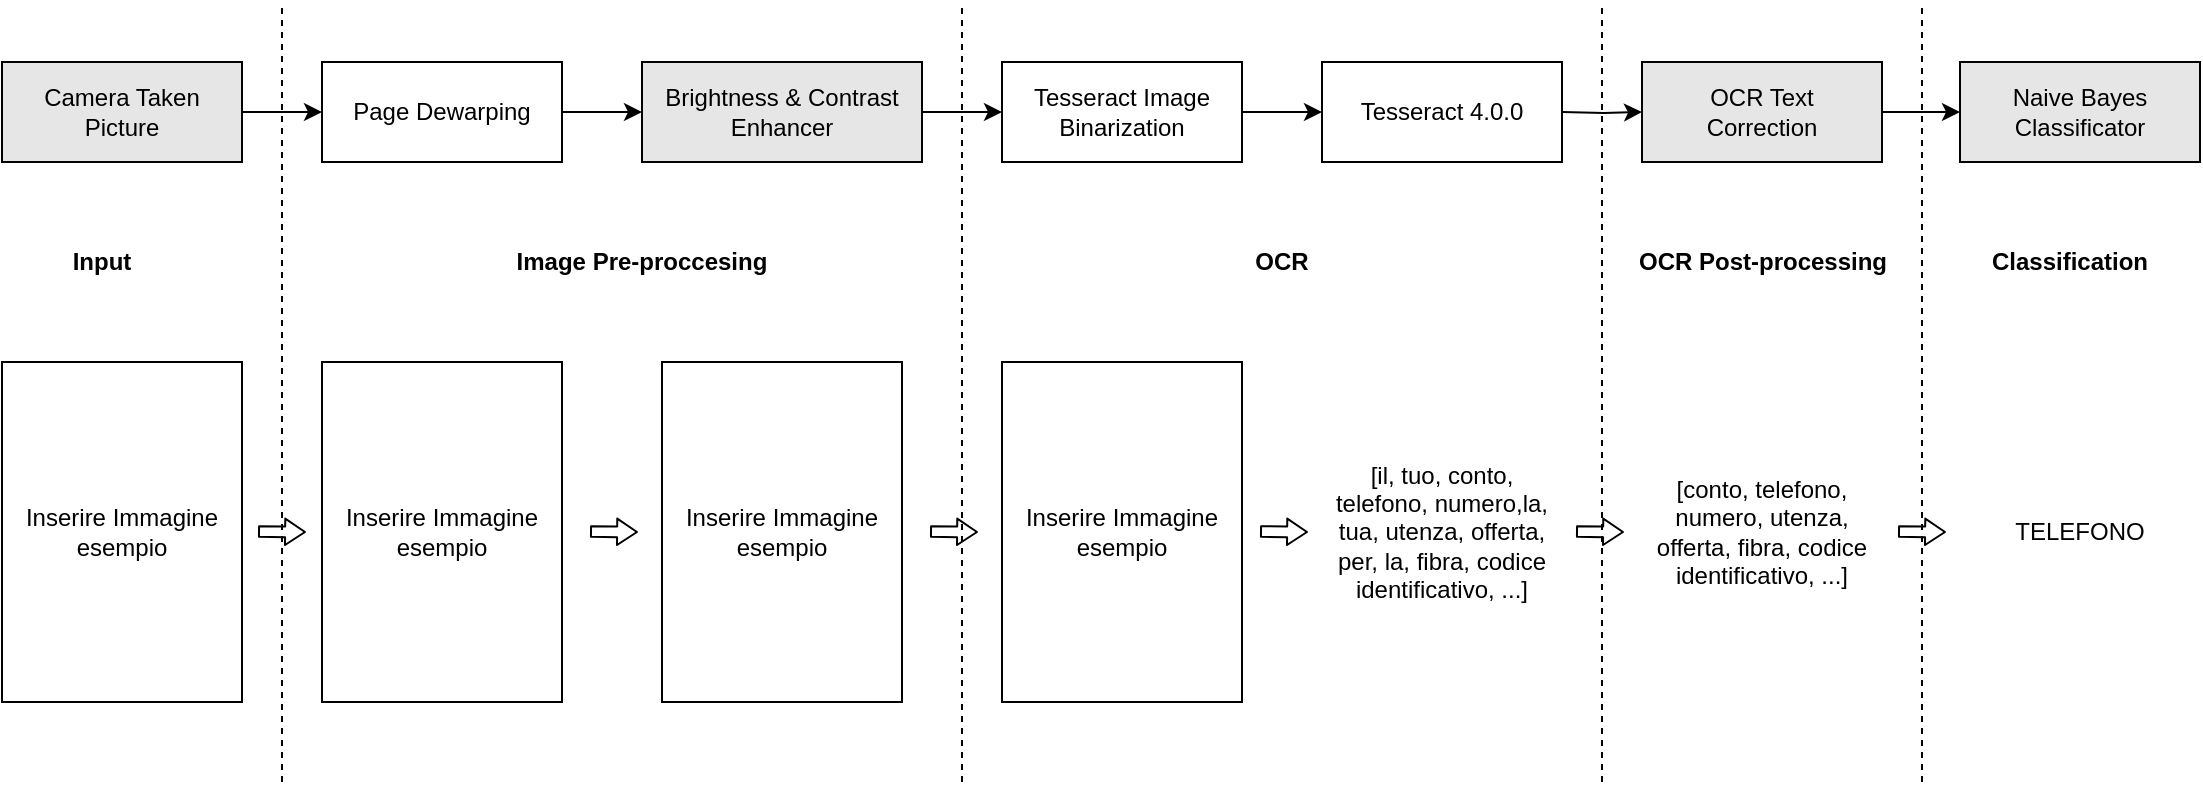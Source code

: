 <mxfile version="12.9.13" type="device"><diagram id="eWKJU15HaNOAQFNGbZjI" name="Page-1"><mxGraphModel dx="1815" dy="1455" grid="1" gridSize="10" guides="1" tooltips="1" connect="1" arrows="1" fold="1" page="1" pageScale="1" pageWidth="827" pageHeight="1169" math="0" shadow="0"><root><mxCell id="0"/><mxCell id="1" parent="0"/><mxCell id="wy-NeGLqqCzekSGAyTVd-4" style="edgeStyle=orthogonalEdgeStyle;rounded=0;orthogonalLoop=1;jettySize=auto;html=1;exitX=1;exitY=0.5;exitDx=0;exitDy=0;entryX=0;entryY=0.5;entryDx=0;entryDy=0;" edge="1" parent="1" source="wy-NeGLqqCzekSGAyTVd-1" target="wy-NeGLqqCzekSGAyTVd-3"><mxGeometry relative="1" as="geometry"/></mxCell><mxCell id="wy-NeGLqqCzekSGAyTVd-1" value="Camera Taken Picture" style="rounded=0;whiteSpace=wrap;html=1;strokeWidth=1;fillColor=#E6E6E6;" vertex="1" parent="1"><mxGeometry x="40" y="280" width="120" height="50" as="geometry"/></mxCell><mxCell id="wy-NeGLqqCzekSGAyTVd-6" style="edgeStyle=orthogonalEdgeStyle;rounded=0;orthogonalLoop=1;jettySize=auto;html=1;exitX=1;exitY=0.5;exitDx=0;exitDy=0;entryX=0;entryY=0.5;entryDx=0;entryDy=0;" edge="1" parent="1" source="wy-NeGLqqCzekSGAyTVd-3" target="wy-NeGLqqCzekSGAyTVd-5"><mxGeometry relative="1" as="geometry"/></mxCell><mxCell id="wy-NeGLqqCzekSGAyTVd-3" value="Page Dewarping" style="rounded=0;whiteSpace=wrap;html=1;" vertex="1" parent="1"><mxGeometry x="200" y="280" width="120" height="50" as="geometry"/></mxCell><mxCell id="wy-NeGLqqCzekSGAyTVd-35" style="edgeStyle=orthogonalEdgeStyle;rounded=0;orthogonalLoop=1;jettySize=auto;html=1;exitX=1;exitY=0.5;exitDx=0;exitDy=0;entryX=0;entryY=0.5;entryDx=0;entryDy=0;" edge="1" parent="1" source="wy-NeGLqqCzekSGAyTVd-5" target="wy-NeGLqqCzekSGAyTVd-34"><mxGeometry relative="1" as="geometry"/></mxCell><mxCell id="wy-NeGLqqCzekSGAyTVd-5" value="Brightness &amp;amp; Contrast Enhancer" style="rounded=0;whiteSpace=wrap;html=1;strokeColor=#000000;strokeWidth=1;fillColor=#E6E6E6;" vertex="1" parent="1"><mxGeometry x="360" y="280" width="140" height="50" as="geometry"/></mxCell><mxCell id="wy-NeGLqqCzekSGAyTVd-15" style="edgeStyle=orthogonalEdgeStyle;rounded=0;orthogonalLoop=1;jettySize=auto;html=1;exitX=1;exitY=0.5;exitDx=0;exitDy=0;entryX=0;entryY=0.5;entryDx=0;entryDy=0;" edge="1" parent="1" target="wy-NeGLqqCzekSGAyTVd-14"><mxGeometry relative="1" as="geometry"><mxPoint x="820" y="305" as="sourcePoint"/></mxGeometry></mxCell><mxCell id="wy-NeGLqqCzekSGAyTVd-7" value="Tesseract 4.0.0" style="rounded=0;whiteSpace=wrap;html=1;" vertex="1" parent="1"><mxGeometry x="700" y="280" width="120" height="50" as="geometry"/></mxCell><mxCell id="wy-NeGLqqCzekSGAyTVd-9" value="" style="endArrow=none;dashed=1;html=1;" edge="1" parent="1"><mxGeometry width="50" height="50" relative="1" as="geometry"><mxPoint x="520" y="640" as="sourcePoint"/><mxPoint x="520" y="250" as="targetPoint"/></mxGeometry></mxCell><mxCell id="wy-NeGLqqCzekSGAyTVd-10" value="&lt;b&gt;Image Pre-proccesing&lt;/b&gt;" style="text;html=1;strokeColor=none;fillColor=none;align=center;verticalAlign=middle;whiteSpace=wrap;rounded=0;" vertex="1" parent="1"><mxGeometry x="250" y="370" width="220" height="20" as="geometry"/></mxCell><mxCell id="wy-NeGLqqCzekSGAyTVd-11" value="" style="endArrow=none;dashed=1;html=1;" edge="1" parent="1"><mxGeometry width="50" height="50" relative="1" as="geometry"><mxPoint x="180" y="640" as="sourcePoint"/><mxPoint x="180" y="250" as="targetPoint"/></mxGeometry></mxCell><mxCell id="wy-NeGLqqCzekSGAyTVd-12" value="&lt;b&gt;Input&lt;/b&gt;" style="text;html=1;strokeColor=none;fillColor=none;align=center;verticalAlign=middle;whiteSpace=wrap;rounded=0;" vertex="1" parent="1"><mxGeometry x="70" y="370" width="40" height="20" as="geometry"/></mxCell><mxCell id="wy-NeGLqqCzekSGAyTVd-13" value="&lt;b&gt;OCR&lt;/b&gt;" style="text;html=1;strokeColor=none;fillColor=none;align=center;verticalAlign=middle;whiteSpace=wrap;rounded=0;" vertex="1" parent="1"><mxGeometry x="660" y="370" width="40" height="20" as="geometry"/></mxCell><mxCell id="wy-NeGLqqCzekSGAyTVd-18" style="edgeStyle=orthogonalEdgeStyle;rounded=0;orthogonalLoop=1;jettySize=auto;html=1;exitX=1;exitY=0.5;exitDx=0;exitDy=0;entryX=0;entryY=0.5;entryDx=0;entryDy=0;" edge="1" parent="1" source="wy-NeGLqqCzekSGAyTVd-14" target="wy-NeGLqqCzekSGAyTVd-17"><mxGeometry relative="1" as="geometry"/></mxCell><mxCell id="wy-NeGLqqCzekSGAyTVd-14" value="OCR Text&lt;br&gt;Correction" style="rounded=0;whiteSpace=wrap;html=1;strokeWidth=1;fillColor=#E6E6E6;" vertex="1" parent="1"><mxGeometry x="860" y="280" width="120" height="50" as="geometry"/></mxCell><mxCell id="wy-NeGLqqCzekSGAyTVd-16" value="" style="endArrow=none;dashed=1;html=1;" edge="1" parent="1"><mxGeometry width="50" height="50" relative="1" as="geometry"><mxPoint x="840" y="640" as="sourcePoint"/><mxPoint x="840" y="250" as="targetPoint"/></mxGeometry></mxCell><mxCell id="wy-NeGLqqCzekSGAyTVd-17" value="Naive Bayes Classificator" style="rounded=0;whiteSpace=wrap;html=1;strokeWidth=1;fillColor=#E6E6E6;" vertex="1" parent="1"><mxGeometry x="1019" y="280" width="120" height="50" as="geometry"/></mxCell><mxCell id="wy-NeGLqqCzekSGAyTVd-22" value="" style="endArrow=none;dashed=1;html=1;" edge="1" parent="1"><mxGeometry width="50" height="50" relative="1" as="geometry"><mxPoint x="1000" y="640" as="sourcePoint"/><mxPoint x="1000" y="250" as="targetPoint"/></mxGeometry></mxCell><mxCell id="wy-NeGLqqCzekSGAyTVd-23" value="&lt;b&gt;Classification&lt;/b&gt;" style="text;html=1;strokeColor=none;fillColor=none;align=center;verticalAlign=middle;whiteSpace=wrap;rounded=0;" vertex="1" parent="1"><mxGeometry x="1019" y="370" width="110" height="20" as="geometry"/></mxCell><mxCell id="wy-NeGLqqCzekSGAyTVd-24" value="&lt;b&gt;OCR Post-processing&lt;/b&gt;" style="text;html=1;strokeColor=none;fillColor=none;align=center;verticalAlign=middle;whiteSpace=wrap;rounded=0;" vertex="1" parent="1"><mxGeometry x="852.5" y="370" width="135" height="20" as="geometry"/></mxCell><mxCell id="wy-NeGLqqCzekSGAyTVd-26" value="Inserire Immagine esempio" style="text;html=1;strokeColor=#000000;fillColor=none;align=center;verticalAlign=middle;whiteSpace=wrap;rounded=0;" vertex="1" parent="1"><mxGeometry x="40" y="430" width="120" height="170" as="geometry"/></mxCell><mxCell id="wy-NeGLqqCzekSGAyTVd-29" value="Inserire Immagine esempio" style="text;html=1;strokeColor=#000000;fillColor=none;align=center;verticalAlign=middle;whiteSpace=wrap;rounded=0;" vertex="1" parent="1"><mxGeometry x="200" y="430" width="120" height="170" as="geometry"/></mxCell><mxCell id="wy-NeGLqqCzekSGAyTVd-33" value="" style="shape=flexArrow;endArrow=classic;html=1;width=5.333;endSize=2.977;endWidth=6.889;" edge="1" parent="1"><mxGeometry width="50" height="50" relative="1" as="geometry"><mxPoint x="168" y="514.76" as="sourcePoint"/><mxPoint x="192" y="515.01" as="targetPoint"/></mxGeometry></mxCell><mxCell id="wy-NeGLqqCzekSGAyTVd-36" style="edgeStyle=orthogonalEdgeStyle;rounded=0;orthogonalLoop=1;jettySize=auto;html=1;exitX=1;exitY=0.5;exitDx=0;exitDy=0;entryX=0;entryY=0.5;entryDx=0;entryDy=0;" edge="1" parent="1" source="wy-NeGLqqCzekSGAyTVd-34" target="wy-NeGLqqCzekSGAyTVd-7"><mxGeometry relative="1" as="geometry"/></mxCell><mxCell id="wy-NeGLqqCzekSGAyTVd-34" value="Tesseract Image Binarization" style="rounded=0;whiteSpace=wrap;html=1;" vertex="1" parent="1"><mxGeometry x="540" y="280" width="120" height="50" as="geometry"/></mxCell><mxCell id="wy-NeGLqqCzekSGAyTVd-38" value="[il, tuo, conto, telefono, numero,la, tua, utenza, offerta, per, la, fibra, codice identificativo, ...]" style="text;html=1;strokeColor=none;fillColor=none;align=center;verticalAlign=middle;whiteSpace=wrap;rounded=0;" vertex="1" parent="1"><mxGeometry x="700" y="475" width="120" height="80" as="geometry"/></mxCell><mxCell id="wy-NeGLqqCzekSGAyTVd-42" value="Inserire Immagine esempio" style="text;html=1;strokeColor=#000000;fillColor=none;align=center;verticalAlign=middle;whiteSpace=wrap;rounded=0;" vertex="1" parent="1"><mxGeometry x="370" y="430" width="120" height="170" as="geometry"/></mxCell><mxCell id="wy-NeGLqqCzekSGAyTVd-43" value="" style="shape=flexArrow;endArrow=classic;html=1;width=5.333;endSize=2.977;endWidth=6.889;" edge="1" parent="1"><mxGeometry width="50" height="50" relative="1" as="geometry"><mxPoint x="334" y="514.76" as="sourcePoint"/><mxPoint x="358" y="515.01" as="targetPoint"/></mxGeometry></mxCell><mxCell id="wy-NeGLqqCzekSGAyTVd-44" value="Inserire Immagine esempio" style="text;html=1;strokeColor=#000000;fillColor=none;align=center;verticalAlign=middle;whiteSpace=wrap;rounded=0;" vertex="1" parent="1"><mxGeometry x="540" y="430" width="120" height="170" as="geometry"/></mxCell><mxCell id="wy-NeGLqqCzekSGAyTVd-45" value="" style="shape=flexArrow;endArrow=classic;html=1;width=5.333;endSize=2.977;endWidth=6.889;" edge="1" parent="1"><mxGeometry width="50" height="50" relative="1" as="geometry"><mxPoint x="504" y="514.76" as="sourcePoint"/><mxPoint x="528" y="515.01" as="targetPoint"/></mxGeometry></mxCell><mxCell id="wy-NeGLqqCzekSGAyTVd-46" value="" style="shape=flexArrow;endArrow=classic;html=1;width=5.333;endSize=2.977;endWidth=6.889;" edge="1" parent="1"><mxGeometry width="50" height="50" relative="1" as="geometry"><mxPoint x="669" y="514.76" as="sourcePoint"/><mxPoint x="693" y="515.01" as="targetPoint"/></mxGeometry></mxCell><mxCell id="wy-NeGLqqCzekSGAyTVd-47" value="" style="shape=flexArrow;endArrow=classic;html=1;width=5.333;endSize=2.977;endWidth=6.889;" edge="1" parent="1"><mxGeometry width="50" height="50" relative="1" as="geometry"><mxPoint x="827" y="514.76" as="sourcePoint"/><mxPoint x="851" y="515.01" as="targetPoint"/></mxGeometry></mxCell><mxCell id="wy-NeGLqqCzekSGAyTVd-48" value="[conto, telefono, numero, utenza, offerta, fibra, codice identificativo, ...]" style="text;html=1;strokeColor=none;fillColor=none;align=center;verticalAlign=middle;whiteSpace=wrap;rounded=0;" vertex="1" parent="1"><mxGeometry x="860" y="475" width="120" height="80" as="geometry"/></mxCell><mxCell id="wy-NeGLqqCzekSGAyTVd-49" value="" style="shape=flexArrow;endArrow=classic;html=1;width=5.333;endSize=2.977;endWidth=6.889;" edge="1" parent="1"><mxGeometry width="50" height="50" relative="1" as="geometry"><mxPoint x="988" y="514.76" as="sourcePoint"/><mxPoint x="1012" y="515.01" as="targetPoint"/></mxGeometry></mxCell><mxCell id="wy-NeGLqqCzekSGAyTVd-50" value="TELEFONO" style="text;html=1;strokeColor=none;fillColor=none;align=center;verticalAlign=middle;whiteSpace=wrap;rounded=0;" vertex="1" parent="1"><mxGeometry x="1019" y="475" width="120" height="80" as="geometry"/></mxCell></root></mxGraphModel></diagram></mxfile>